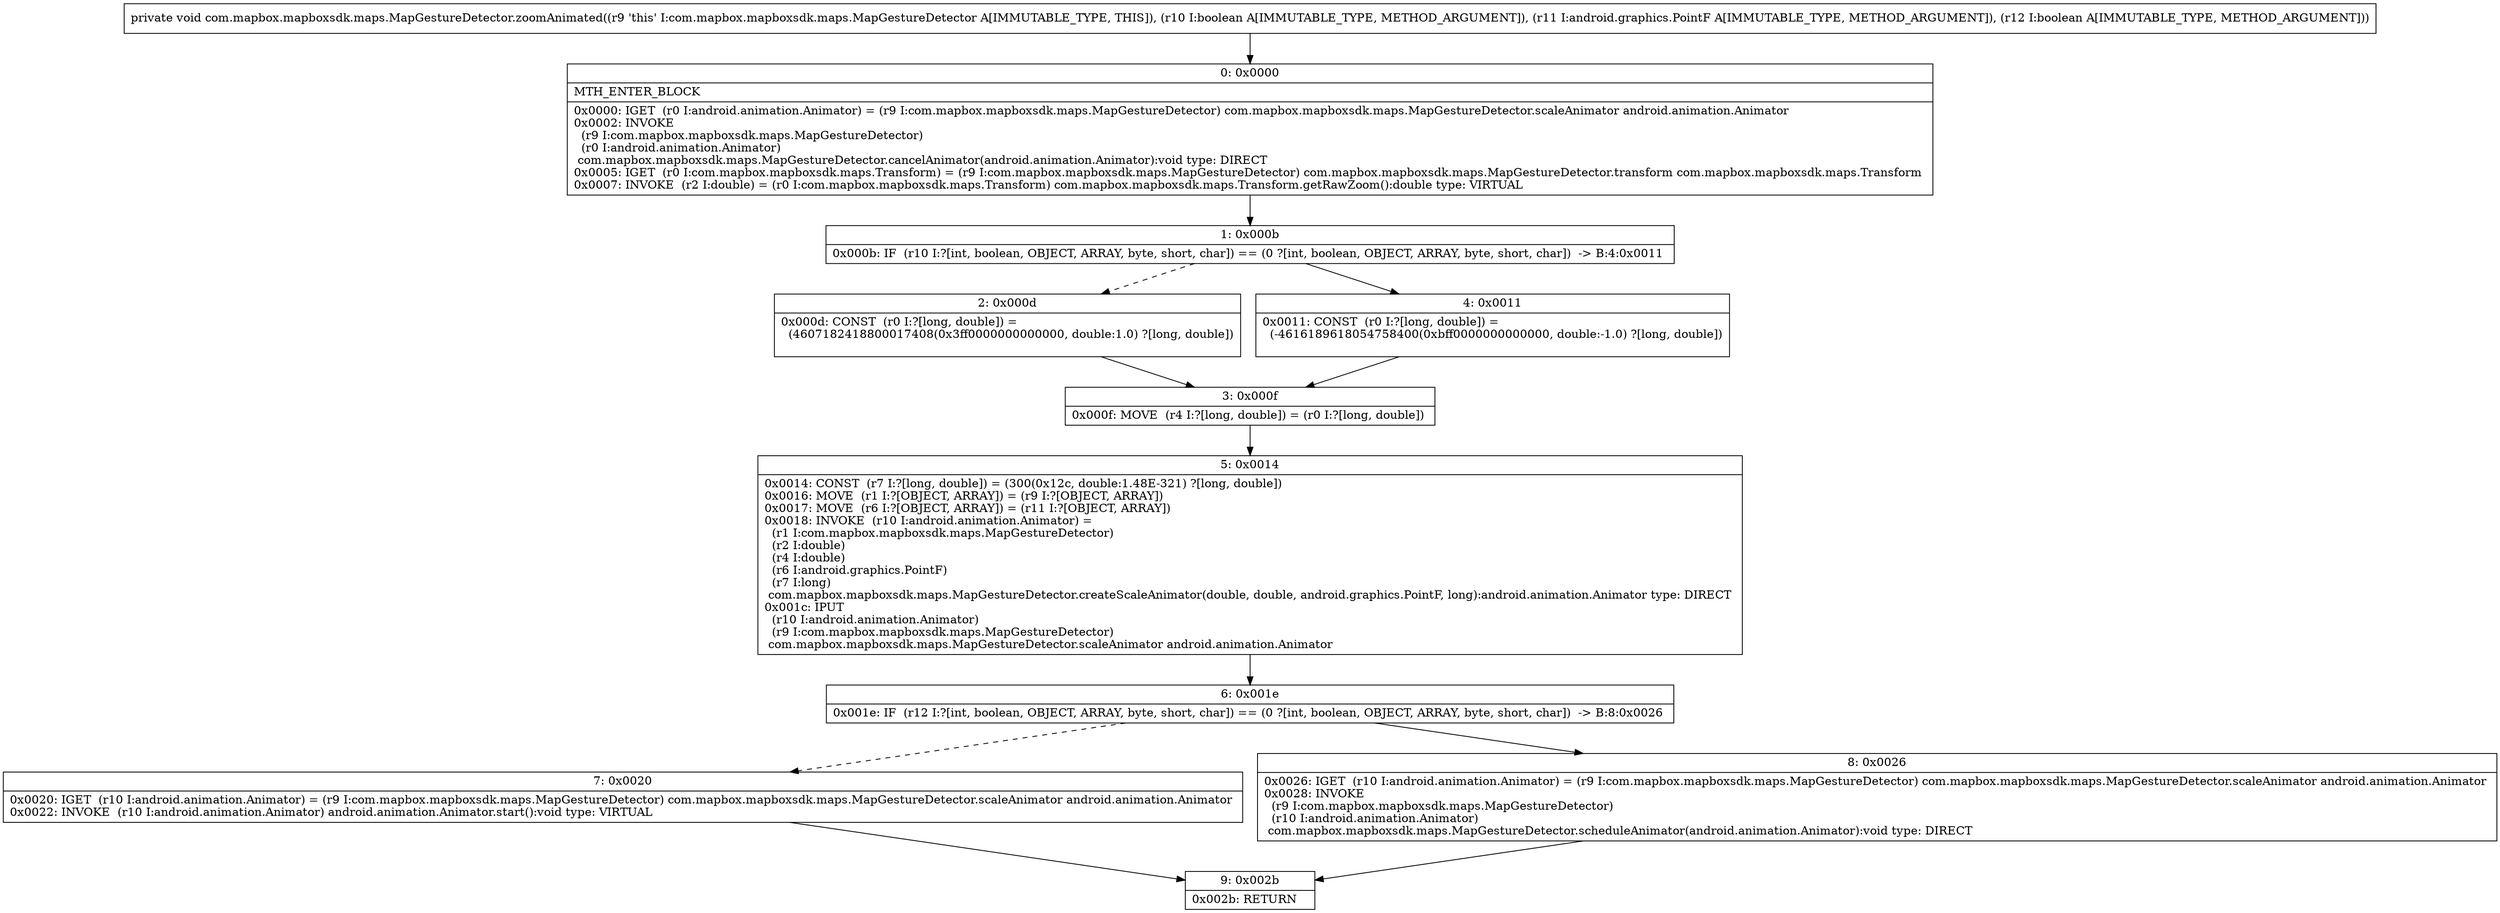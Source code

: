 digraph "CFG forcom.mapbox.mapboxsdk.maps.MapGestureDetector.zoomAnimated(ZLandroid\/graphics\/PointF;Z)V" {
Node_0 [shape=record,label="{0\:\ 0x0000|MTH_ENTER_BLOCK\l|0x0000: IGET  (r0 I:android.animation.Animator) = (r9 I:com.mapbox.mapboxsdk.maps.MapGestureDetector) com.mapbox.mapboxsdk.maps.MapGestureDetector.scaleAnimator android.animation.Animator \l0x0002: INVOKE  \l  (r9 I:com.mapbox.mapboxsdk.maps.MapGestureDetector)\l  (r0 I:android.animation.Animator)\l com.mapbox.mapboxsdk.maps.MapGestureDetector.cancelAnimator(android.animation.Animator):void type: DIRECT \l0x0005: IGET  (r0 I:com.mapbox.mapboxsdk.maps.Transform) = (r9 I:com.mapbox.mapboxsdk.maps.MapGestureDetector) com.mapbox.mapboxsdk.maps.MapGestureDetector.transform com.mapbox.mapboxsdk.maps.Transform \l0x0007: INVOKE  (r2 I:double) = (r0 I:com.mapbox.mapboxsdk.maps.Transform) com.mapbox.mapboxsdk.maps.Transform.getRawZoom():double type: VIRTUAL \l}"];
Node_1 [shape=record,label="{1\:\ 0x000b|0x000b: IF  (r10 I:?[int, boolean, OBJECT, ARRAY, byte, short, char]) == (0 ?[int, boolean, OBJECT, ARRAY, byte, short, char])  \-\> B:4:0x0011 \l}"];
Node_2 [shape=record,label="{2\:\ 0x000d|0x000d: CONST  (r0 I:?[long, double]) = \l  (4607182418800017408(0x3ff0000000000000, double:1.0) ?[long, double])\l \l}"];
Node_3 [shape=record,label="{3\:\ 0x000f|0x000f: MOVE  (r4 I:?[long, double]) = (r0 I:?[long, double]) \l}"];
Node_4 [shape=record,label="{4\:\ 0x0011|0x0011: CONST  (r0 I:?[long, double]) = \l  (\-4616189618054758400(0xbff0000000000000, double:\-1.0) ?[long, double])\l \l}"];
Node_5 [shape=record,label="{5\:\ 0x0014|0x0014: CONST  (r7 I:?[long, double]) = (300(0x12c, double:1.48E\-321) ?[long, double]) \l0x0016: MOVE  (r1 I:?[OBJECT, ARRAY]) = (r9 I:?[OBJECT, ARRAY]) \l0x0017: MOVE  (r6 I:?[OBJECT, ARRAY]) = (r11 I:?[OBJECT, ARRAY]) \l0x0018: INVOKE  (r10 I:android.animation.Animator) = \l  (r1 I:com.mapbox.mapboxsdk.maps.MapGestureDetector)\l  (r2 I:double)\l  (r4 I:double)\l  (r6 I:android.graphics.PointF)\l  (r7 I:long)\l com.mapbox.mapboxsdk.maps.MapGestureDetector.createScaleAnimator(double, double, android.graphics.PointF, long):android.animation.Animator type: DIRECT \l0x001c: IPUT  \l  (r10 I:android.animation.Animator)\l  (r9 I:com.mapbox.mapboxsdk.maps.MapGestureDetector)\l com.mapbox.mapboxsdk.maps.MapGestureDetector.scaleAnimator android.animation.Animator \l}"];
Node_6 [shape=record,label="{6\:\ 0x001e|0x001e: IF  (r12 I:?[int, boolean, OBJECT, ARRAY, byte, short, char]) == (0 ?[int, boolean, OBJECT, ARRAY, byte, short, char])  \-\> B:8:0x0026 \l}"];
Node_7 [shape=record,label="{7\:\ 0x0020|0x0020: IGET  (r10 I:android.animation.Animator) = (r9 I:com.mapbox.mapboxsdk.maps.MapGestureDetector) com.mapbox.mapboxsdk.maps.MapGestureDetector.scaleAnimator android.animation.Animator \l0x0022: INVOKE  (r10 I:android.animation.Animator) android.animation.Animator.start():void type: VIRTUAL \l}"];
Node_8 [shape=record,label="{8\:\ 0x0026|0x0026: IGET  (r10 I:android.animation.Animator) = (r9 I:com.mapbox.mapboxsdk.maps.MapGestureDetector) com.mapbox.mapboxsdk.maps.MapGestureDetector.scaleAnimator android.animation.Animator \l0x0028: INVOKE  \l  (r9 I:com.mapbox.mapboxsdk.maps.MapGestureDetector)\l  (r10 I:android.animation.Animator)\l com.mapbox.mapboxsdk.maps.MapGestureDetector.scheduleAnimator(android.animation.Animator):void type: DIRECT \l}"];
Node_9 [shape=record,label="{9\:\ 0x002b|0x002b: RETURN   \l}"];
MethodNode[shape=record,label="{private void com.mapbox.mapboxsdk.maps.MapGestureDetector.zoomAnimated((r9 'this' I:com.mapbox.mapboxsdk.maps.MapGestureDetector A[IMMUTABLE_TYPE, THIS]), (r10 I:boolean A[IMMUTABLE_TYPE, METHOD_ARGUMENT]), (r11 I:android.graphics.PointF A[IMMUTABLE_TYPE, METHOD_ARGUMENT]), (r12 I:boolean A[IMMUTABLE_TYPE, METHOD_ARGUMENT])) }"];
MethodNode -> Node_0;
Node_0 -> Node_1;
Node_1 -> Node_2[style=dashed];
Node_1 -> Node_4;
Node_2 -> Node_3;
Node_3 -> Node_5;
Node_4 -> Node_3;
Node_5 -> Node_6;
Node_6 -> Node_7[style=dashed];
Node_6 -> Node_8;
Node_7 -> Node_9;
Node_8 -> Node_9;
}

